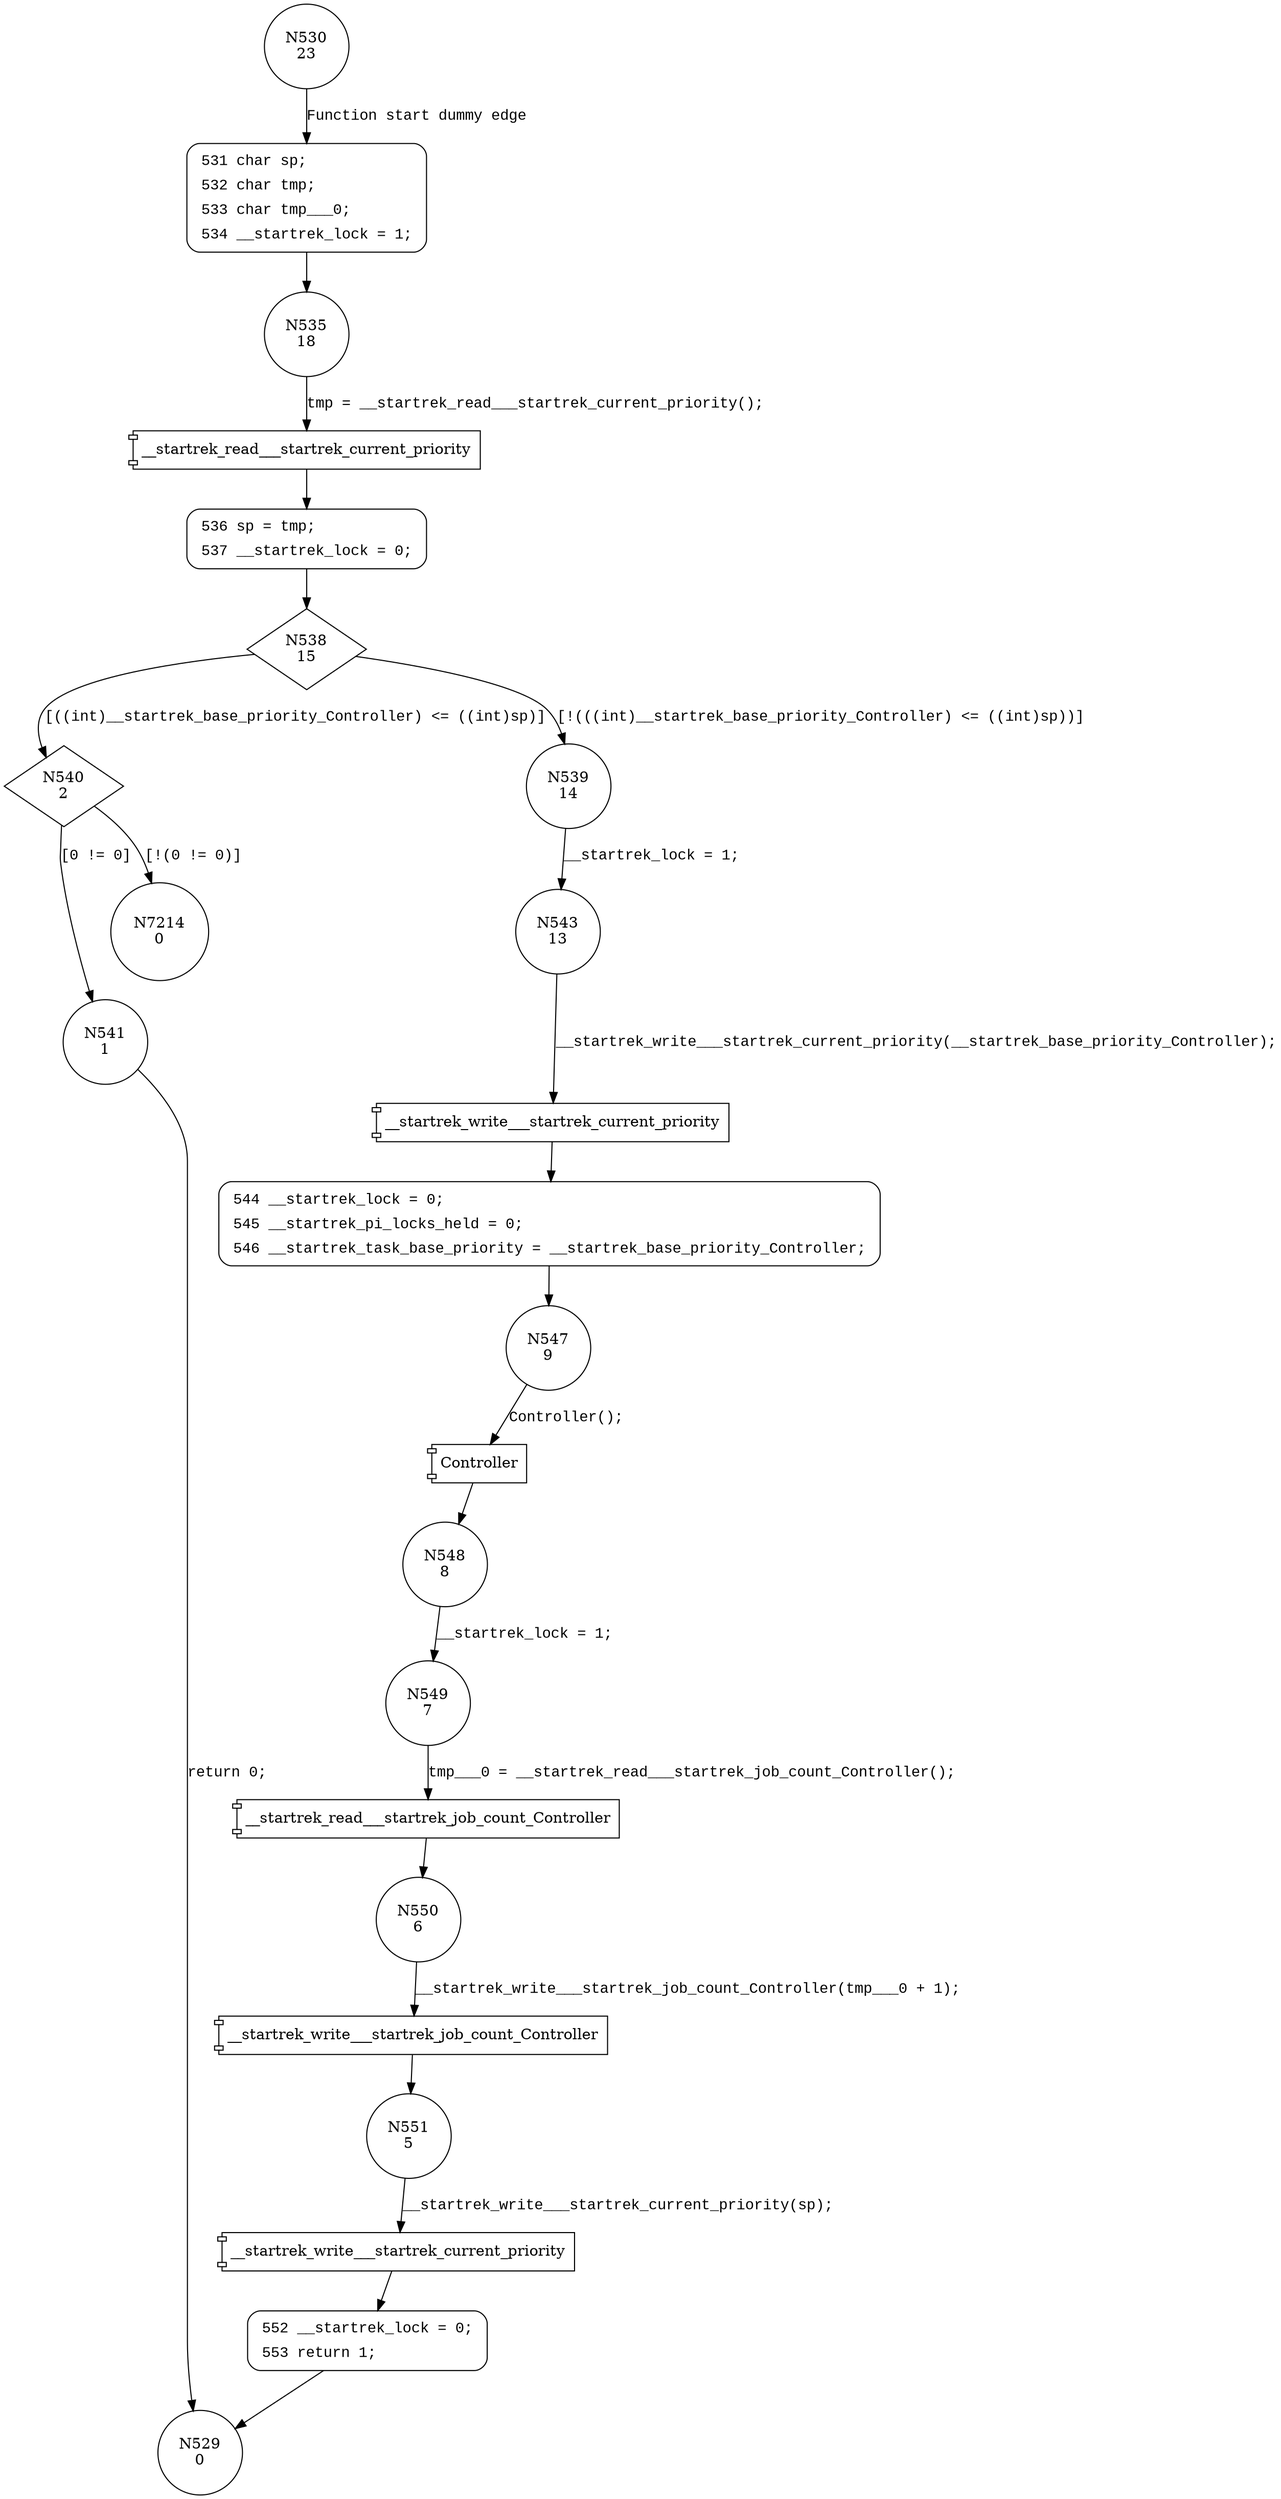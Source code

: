 digraph __startrek_entry_pt_Controller {
530 [shape="circle" label="N530\n23"]
531 [shape="circle" label="N531\n22"]
535 [shape="circle" label="N535\n18"]
536 [shape="circle" label="N536\n17"]
538 [shape="diamond" label="N538\n15"]
540 [shape="diamond" label="N540\n2"]
539 [shape="circle" label="N539\n14"]
543 [shape="circle" label="N543\n13"]
544 [shape="circle" label="N544\n12"]
547 [shape="circle" label="N547\n9"]
548 [shape="circle" label="N548\n8"]
549 [shape="circle" label="N549\n7"]
550 [shape="circle" label="N550\n6"]
551 [shape="circle" label="N551\n5"]
552 [shape="circle" label="N552\n4"]
541 [shape="circle" label="N541\n1"]
7214 [shape="circle" label="N7214\n0"]
529 [shape="circle" label="N529\n0"]
531 [style="filled,bold" penwidth="1" fillcolor="white" fontname="Courier New" shape="Mrecord" label=<<table border="0" cellborder="0" cellpadding="3" bgcolor="white"><tr><td align="right">531</td><td align="left">char sp;</td></tr><tr><td align="right">532</td><td align="left">char tmp;</td></tr><tr><td align="right">533</td><td align="left">char tmp___0;</td></tr><tr><td align="right">534</td><td align="left">__startrek_lock = 1;</td></tr></table>>]
531 -> 535[label=""]
536 [style="filled,bold" penwidth="1" fillcolor="white" fontname="Courier New" shape="Mrecord" label=<<table border="0" cellborder="0" cellpadding="3" bgcolor="white"><tr><td align="right">536</td><td align="left">sp = tmp;</td></tr><tr><td align="right">537</td><td align="left">__startrek_lock = 0;</td></tr></table>>]
536 -> 538[label=""]
544 [style="filled,bold" penwidth="1" fillcolor="white" fontname="Courier New" shape="Mrecord" label=<<table border="0" cellborder="0" cellpadding="3" bgcolor="white"><tr><td align="right">544</td><td align="left">__startrek_lock = 0;</td></tr><tr><td align="right">545</td><td align="left">__startrek_pi_locks_held = 0;</td></tr><tr><td align="right">546</td><td align="left">__startrek_task_base_priority = __startrek_base_priority_Controller;</td></tr></table>>]
544 -> 547[label=""]
552 [style="filled,bold" penwidth="1" fillcolor="white" fontname="Courier New" shape="Mrecord" label=<<table border="0" cellborder="0" cellpadding="3" bgcolor="white"><tr><td align="right">552</td><td align="left">__startrek_lock = 0;</td></tr><tr><td align="right">553</td><td align="left">return 1;</td></tr></table>>]
552 -> 529[label=""]
530 -> 531 [label="Function start dummy edge" fontname="Courier New"]
100349 [shape="component" label="__startrek_read___startrek_current_priority"]
535 -> 100349 [label="tmp = __startrek_read___startrek_current_priority();" fontname="Courier New"]
100349 -> 536 [label="" fontname="Courier New"]
538 -> 540 [label="[((int)__startrek_base_priority_Controller) <= ((int)sp)]" fontname="Courier New"]
538 -> 539 [label="[!(((int)__startrek_base_priority_Controller) <= ((int)sp))]" fontname="Courier New"]
100350 [shape="component" label="__startrek_write___startrek_current_priority"]
543 -> 100350 [label="__startrek_write___startrek_current_priority(__startrek_base_priority_Controller);" fontname="Courier New"]
100350 -> 544 [label="" fontname="Courier New"]
100351 [shape="component" label="Controller"]
547 -> 100351 [label="Controller();" fontname="Courier New"]
100351 -> 548 [label="" fontname="Courier New"]
100352 [shape="component" label="__startrek_read___startrek_job_count_Controller"]
549 -> 100352 [label="tmp___0 = __startrek_read___startrek_job_count_Controller();" fontname="Courier New"]
100352 -> 550 [label="" fontname="Courier New"]
100353 [shape="component" label="__startrek_write___startrek_job_count_Controller"]
550 -> 100353 [label="__startrek_write___startrek_job_count_Controller(tmp___0 + 1);" fontname="Courier New"]
100353 -> 551 [label="" fontname="Courier New"]
100354 [shape="component" label="__startrek_write___startrek_current_priority"]
551 -> 100354 [label="__startrek_write___startrek_current_priority(sp);" fontname="Courier New"]
100354 -> 552 [label="" fontname="Courier New"]
540 -> 541 [label="[0 != 0]" fontname="Courier New"]
540 -> 7214 [label="[!(0 != 0)]" fontname="Courier New"]
539 -> 543 [label="__startrek_lock = 1;" fontname="Courier New"]
548 -> 549 [label="__startrek_lock = 1;" fontname="Courier New"]
541 -> 529 [label="return 0;" fontname="Courier New"]
}
